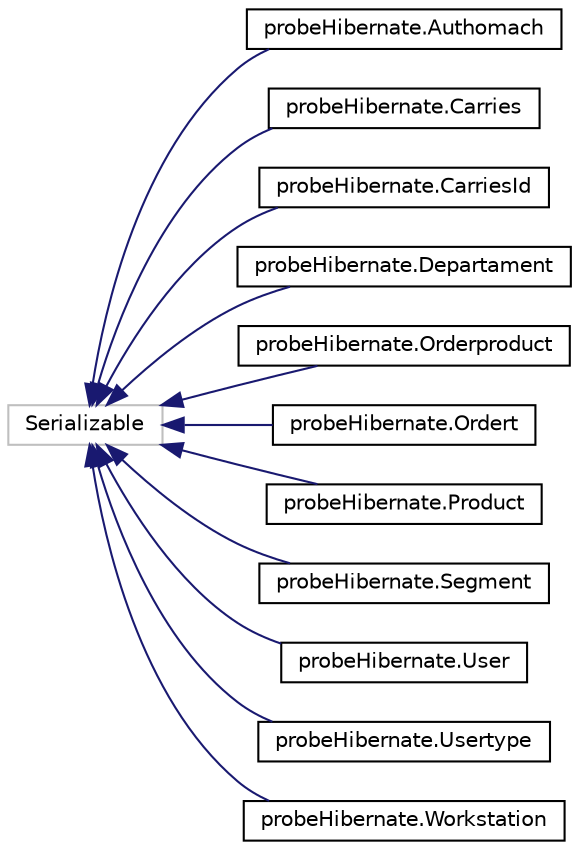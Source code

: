 digraph "Graphical Class Hierarchy"
{
  edge [fontname="Helvetica",fontsize="10",labelfontname="Helvetica",labelfontsize="10"];
  node [fontname="Helvetica",fontsize="10",shape=record];
  rankdir="LR";
  Node2 [label="Serializable",height=0.2,width=0.4,color="grey75", fillcolor="white", style="filled"];
  Node2 -> Node0 [dir="back",color="midnightblue",fontsize="10",style="solid",fontname="Helvetica"];
  Node0 [label="probeHibernate.Authomach",height=0.2,width=0.4,color="black", fillcolor="white", style="filled",URL="$classprobe_hibernate_1_1_authomach.html"];
  Node2 -> Node4 [dir="back",color="midnightblue",fontsize="10",style="solid",fontname="Helvetica"];
  Node4 [label="probeHibernate.Carries",height=0.2,width=0.4,color="black", fillcolor="white", style="filled",URL="$classprobe_hibernate_1_1_carries.html"];
  Node2 -> Node5 [dir="back",color="midnightblue",fontsize="10",style="solid",fontname="Helvetica"];
  Node5 [label="probeHibernate.CarriesId",height=0.2,width=0.4,color="black", fillcolor="white", style="filled",URL="$classprobe_hibernate_1_1_carries_id.html"];
  Node2 -> Node6 [dir="back",color="midnightblue",fontsize="10",style="solid",fontname="Helvetica"];
  Node6 [label="probeHibernate.Departament",height=0.2,width=0.4,color="black", fillcolor="white", style="filled",URL="$classprobe_hibernate_1_1_departament.html"];
  Node2 -> Node7 [dir="back",color="midnightblue",fontsize="10",style="solid",fontname="Helvetica"];
  Node7 [label="probeHibernate.Orderproduct",height=0.2,width=0.4,color="black", fillcolor="white", style="filled",URL="$classprobe_hibernate_1_1_orderproduct.html"];
  Node2 -> Node8 [dir="back",color="midnightblue",fontsize="10",style="solid",fontname="Helvetica"];
  Node8 [label="probeHibernate.Ordert",height=0.2,width=0.4,color="black", fillcolor="white", style="filled",URL="$classprobe_hibernate_1_1_ordert.html"];
  Node2 -> Node9 [dir="back",color="midnightblue",fontsize="10",style="solid",fontname="Helvetica"];
  Node9 [label="probeHibernate.Product",height=0.2,width=0.4,color="black", fillcolor="white", style="filled",URL="$classprobe_hibernate_1_1_product.html"];
  Node2 -> Node10 [dir="back",color="midnightblue",fontsize="10",style="solid",fontname="Helvetica"];
  Node10 [label="probeHibernate.Segment",height=0.2,width=0.4,color="black", fillcolor="white", style="filled",URL="$classprobe_hibernate_1_1_segment.html"];
  Node2 -> Node11 [dir="back",color="midnightblue",fontsize="10",style="solid",fontname="Helvetica"];
  Node11 [label="probeHibernate.User",height=0.2,width=0.4,color="black", fillcolor="white", style="filled",URL="$classprobe_hibernate_1_1_user.html"];
  Node2 -> Node12 [dir="back",color="midnightblue",fontsize="10",style="solid",fontname="Helvetica"];
  Node12 [label="probeHibernate.Usertype",height=0.2,width=0.4,color="black", fillcolor="white", style="filled",URL="$classprobe_hibernate_1_1_usertype.html"];
  Node2 -> Node13 [dir="back",color="midnightblue",fontsize="10",style="solid",fontname="Helvetica"];
  Node13 [label="probeHibernate.Workstation",height=0.2,width=0.4,color="black", fillcolor="white", style="filled",URL="$classprobe_hibernate_1_1_workstation.html"];
}
